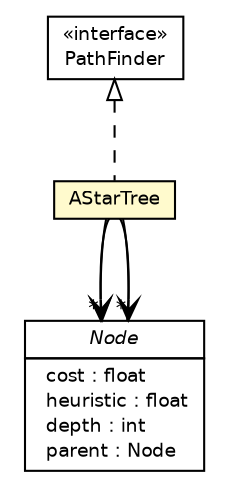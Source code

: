 #!/usr/local/bin/dot
#
# Class diagram 
# Generated by UmlGraph version 4.6 (http://www.spinellis.gr/sw/umlgraph)
#

digraph G {
	edge [fontname="Helvetica",fontsize=10,labelfontname="Helvetica",labelfontsize=10];
	node [fontname="Helvetica",fontsize=10,shape=plaintext];
	// com.googlecode.npuzzle.logic.astar.Node
	c468 [label=<<table border="0" cellborder="1" cellspacing="0" cellpadding="2" port="p" href="./Node.html">
		<tr><td><table border="0" cellspacing="0" cellpadding="1">
			<tr><td><font face="Helvetica-Oblique"> Node </font></td></tr>
		</table></td></tr>
		<tr><td><table border="0" cellspacing="0" cellpadding="1">
			<tr><td align="left">  cost : float </td></tr>
			<tr><td align="left">  heuristic : float </td></tr>
			<tr><td align="left">  depth : int </td></tr>
			<tr><td align="left">  parent : Node </td></tr>
		</table></td></tr>
		</table>>, fontname="Helvetica", fontcolor="black", fontsize=9.0];
	// com.googlecode.npuzzle.logic.astar.AStarTree
	c469 [label=<<table border="0" cellborder="1" cellspacing="0" cellpadding="2" port="p" bgcolor="lemonChiffon" href="./AStarTree.html">
		<tr><td><table border="0" cellspacing="0" cellpadding="1">
			<tr><td> AStarTree </td></tr>
		</table></td></tr>
		</table>>, fontname="Helvetica", fontcolor="black", fontsize=9.0];
	// com.googlecode.npuzzle.logic.astar.PathFinder
	c472 [label=<<table border="0" cellborder="1" cellspacing="0" cellpadding="2" port="p" href="./PathFinder.html">
		<tr><td><table border="0" cellspacing="0" cellpadding="1">
			<tr><td> &laquo;interface&raquo; </td></tr>
			<tr><td> PathFinder </td></tr>
		</table></td></tr>
		</table>>, fontname="Helvetica", fontcolor="black", fontsize=9.0];
	//com.googlecode.npuzzle.logic.astar.AStarTree implements com.googlecode.npuzzle.logic.astar.PathFinder
	c472:p -> c469:p [dir=back,arrowtail=empty,style=dashed];
	// com.googlecode.npuzzle.logic.astar.Node NAVASSOC com.googlecode.npuzzle.logic.astar.Node
	c468:p -> c468:p [taillabel="", label="", headlabel="", fontname="Helvetica", fontcolor="black", fontsize=10.0, color="black", arrowhead=open];
	// com.googlecode.npuzzle.logic.astar.AStarTree NAVASSOC com.googlecode.npuzzle.logic.astar.Node
	c469:p -> c468:p [taillabel="", label="", headlabel="*", fontname="Helvetica", fontcolor="black", fontsize=10.0, color="black", arrowhead=open];
	// com.googlecode.npuzzle.logic.astar.AStarTree NAVASSOC com.googlecode.npuzzle.logic.astar.Node
	c469:p -> c468:p [taillabel="", label="", headlabel="*", fontname="Helvetica", fontcolor="black", fontsize=10.0, color="black", arrowhead=open];
}

